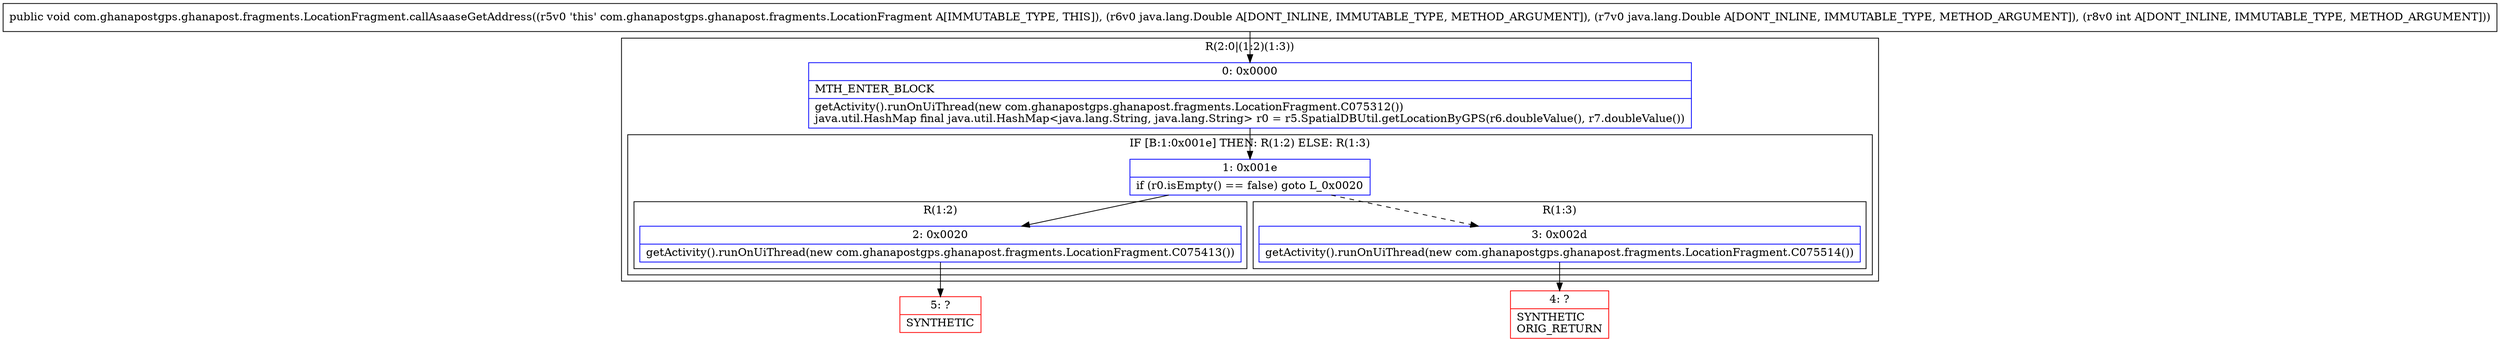 digraph "CFG forcom.ghanapostgps.ghanapost.fragments.LocationFragment.callAsaaseGetAddress(Ljava\/lang\/Double;Ljava\/lang\/Double;I)V" {
subgraph cluster_Region_1945369872 {
label = "R(2:0|(1:2)(1:3))";
node [shape=record,color=blue];
Node_0 [shape=record,label="{0\:\ 0x0000|MTH_ENTER_BLOCK\l|getActivity().runOnUiThread(new com.ghanapostgps.ghanapost.fragments.LocationFragment.C075312())\ljava.util.HashMap final java.util.HashMap\<java.lang.String, java.lang.String\> r0 = r5.SpatialDBUtil.getLocationByGPS(r6.doubleValue(), r7.doubleValue())\l}"];
subgraph cluster_IfRegion_1781172499 {
label = "IF [B:1:0x001e] THEN: R(1:2) ELSE: R(1:3)";
node [shape=record,color=blue];
Node_1 [shape=record,label="{1\:\ 0x001e|if (r0.isEmpty() == false) goto L_0x0020\l}"];
subgraph cluster_Region_1476471045 {
label = "R(1:2)";
node [shape=record,color=blue];
Node_2 [shape=record,label="{2\:\ 0x0020|getActivity().runOnUiThread(new com.ghanapostgps.ghanapost.fragments.LocationFragment.C075413())\l}"];
}
subgraph cluster_Region_121414868 {
label = "R(1:3)";
node [shape=record,color=blue];
Node_3 [shape=record,label="{3\:\ 0x002d|getActivity().runOnUiThread(new com.ghanapostgps.ghanapost.fragments.LocationFragment.C075514())\l}"];
}
}
}
Node_4 [shape=record,color=red,label="{4\:\ ?|SYNTHETIC\lORIG_RETURN\l}"];
Node_5 [shape=record,color=red,label="{5\:\ ?|SYNTHETIC\l}"];
MethodNode[shape=record,label="{public void com.ghanapostgps.ghanapost.fragments.LocationFragment.callAsaaseGetAddress((r5v0 'this' com.ghanapostgps.ghanapost.fragments.LocationFragment A[IMMUTABLE_TYPE, THIS]), (r6v0 java.lang.Double A[DONT_INLINE, IMMUTABLE_TYPE, METHOD_ARGUMENT]), (r7v0 java.lang.Double A[DONT_INLINE, IMMUTABLE_TYPE, METHOD_ARGUMENT]), (r8v0 int A[DONT_INLINE, IMMUTABLE_TYPE, METHOD_ARGUMENT])) }"];
MethodNode -> Node_0;
Node_0 -> Node_1;
Node_1 -> Node_2;
Node_1 -> Node_3[style=dashed];
Node_2 -> Node_5;
Node_3 -> Node_4;
}


